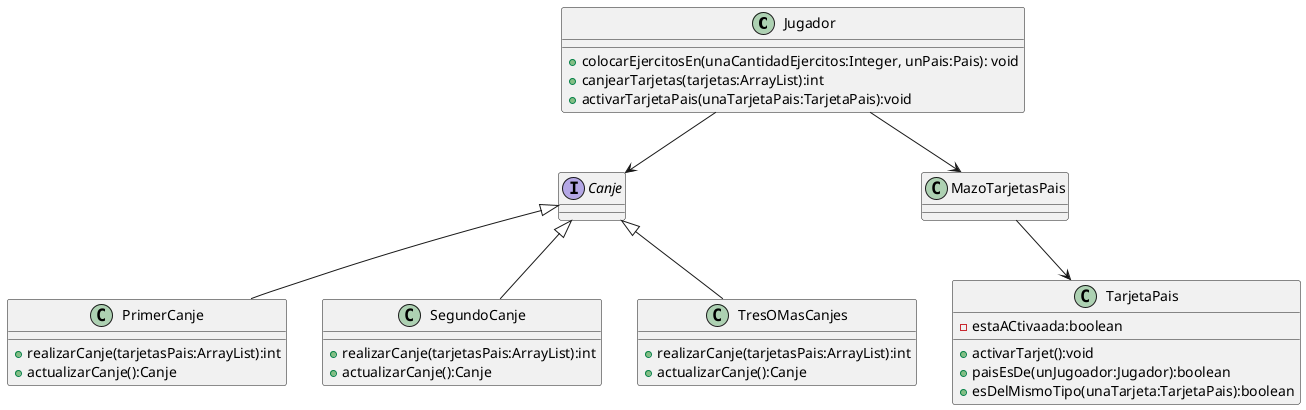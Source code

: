 @startuml

class Jugador{
    + colocarEjercitosEn(unaCantidadEjercitos:Integer, unPais:Pais): void
    +canjearTarjetas(tarjetas:ArrayList):int
    +activarTarjetaPais(unaTarjetaPais:TarjetaPais):void

}
interface Canje{
}
class PrimerCanje{
    + realizarCanje(tarjetasPais:ArrayList):int
    +actualizarCanje():Canje
}
class SegundoCanje{
    + realizarCanje(tarjetasPais:ArrayList):int
    +actualizarCanje():Canje
}
class TresOMasCanjes{
    + realizarCanje(tarjetasPais:ArrayList):int
    +actualizarCanje():Canje
}
class TarjetaPais{
    - estaACtivaada:boolean
    + activarTarjet():void
    + paisEsDe(unJugoador:Jugador):boolean
    + esDelMismoTipo(unaTarjeta:TarjetaPais):boolean
}

Jugador --> Canje
Canje <|--PrimerCanje
Canje <|--SegundoCanje
Canje <|--TresOMasCanjes

Jugador --> MazoTarjetasPais
MazoTarjetasPais --> TarjetaPais


@enduml